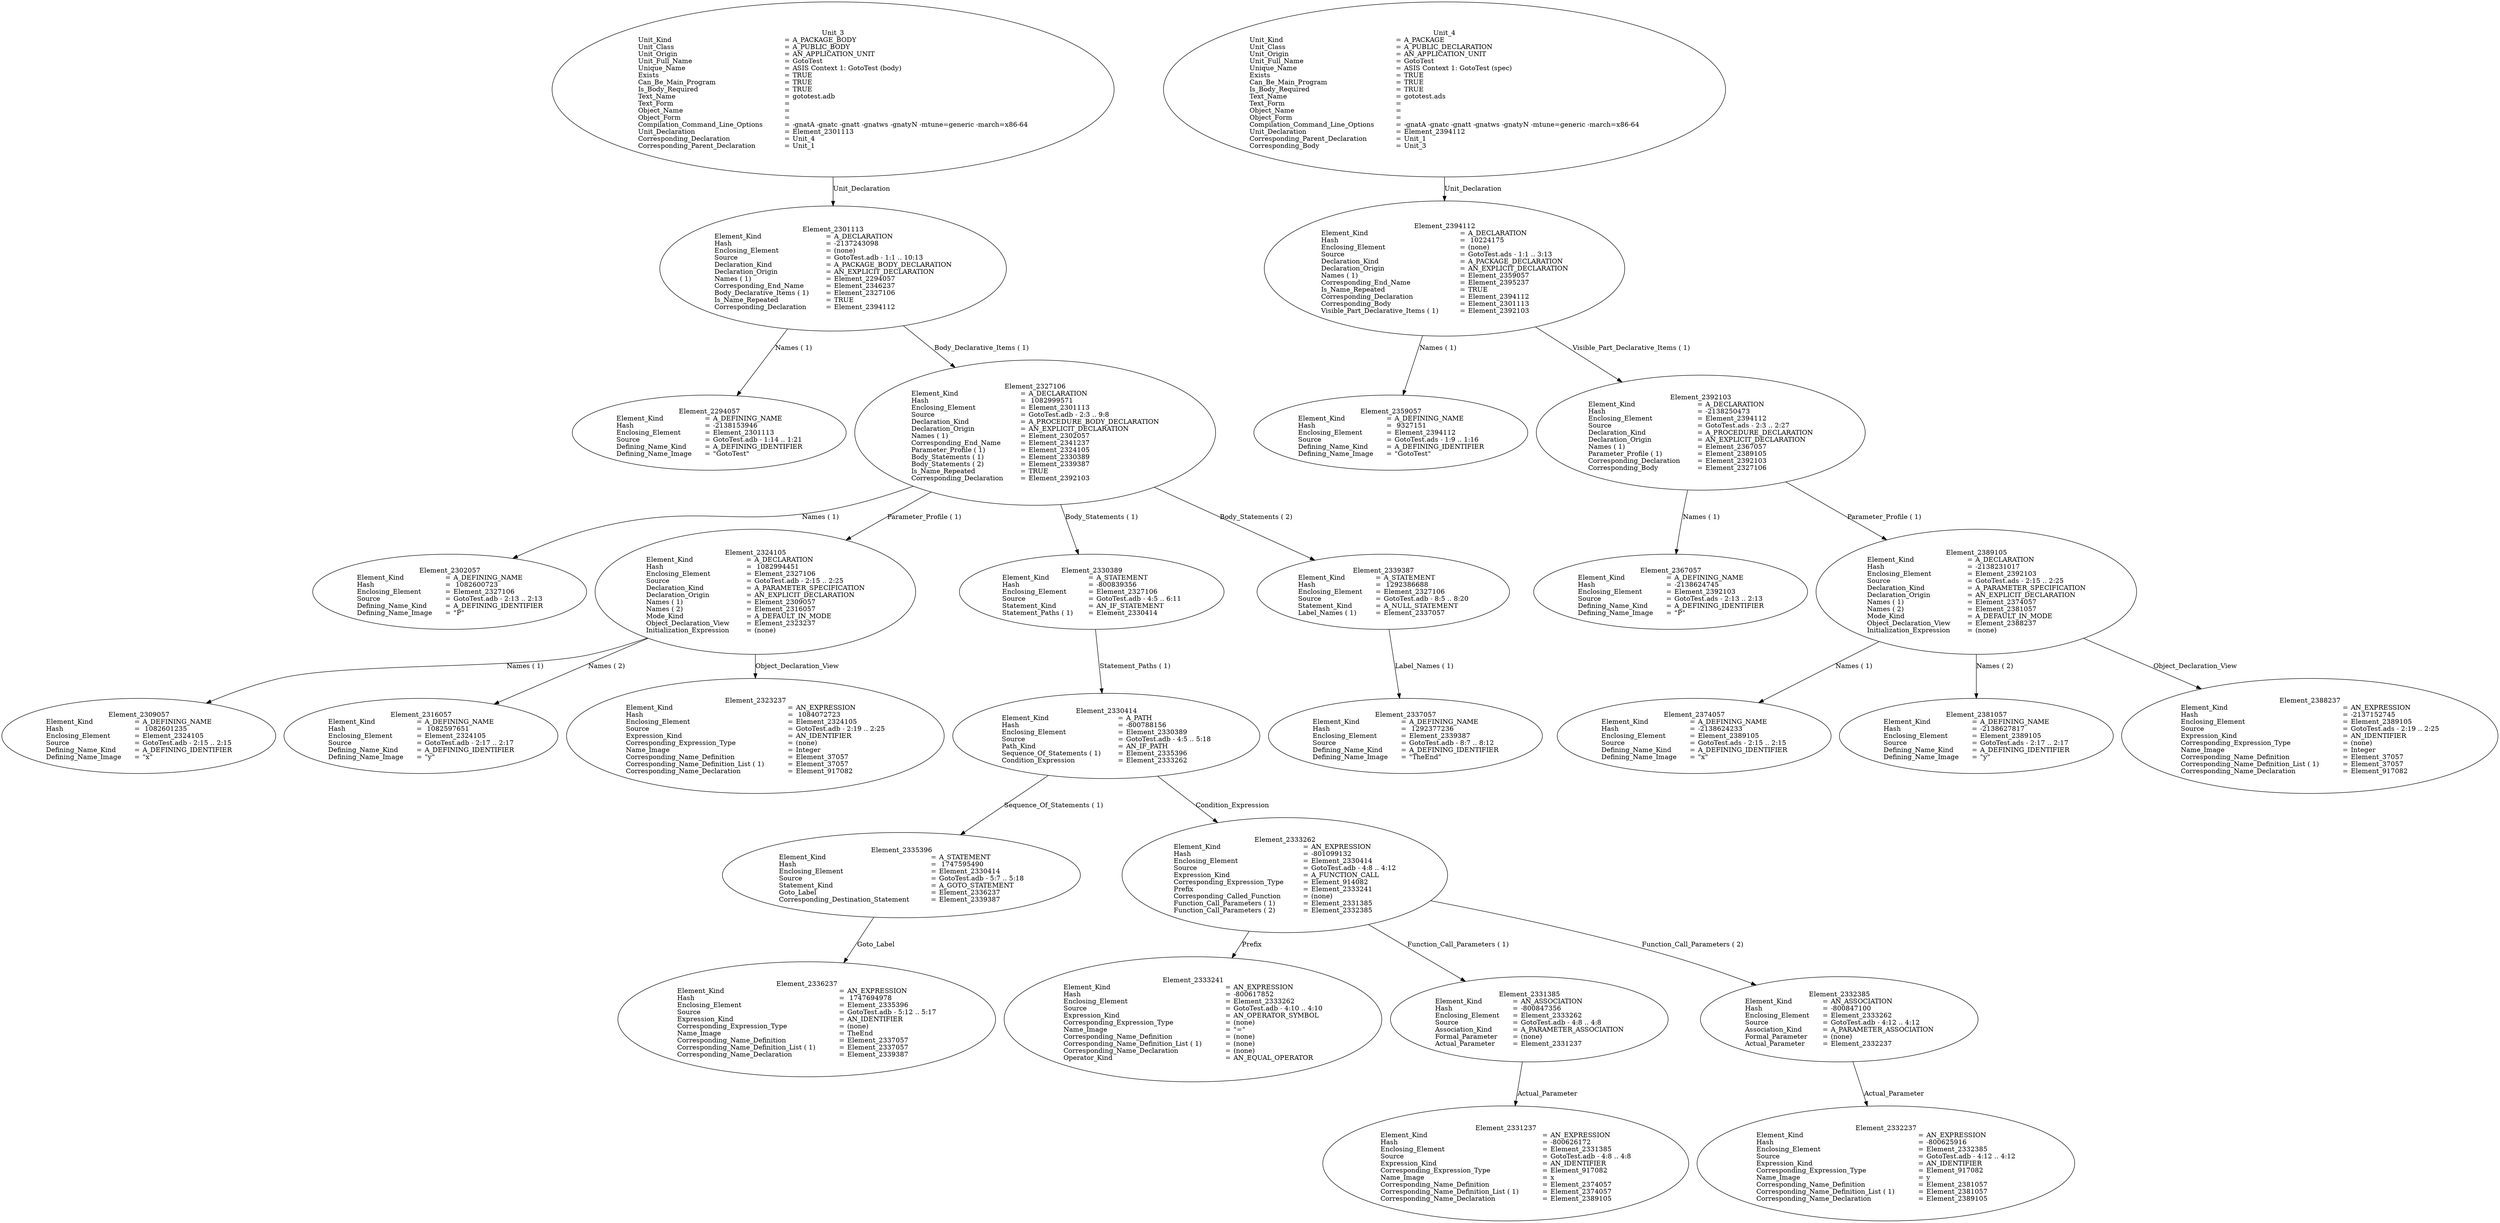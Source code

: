 digraph "gototest.adt" {
  Unit_3 -> Element_2301113
      [ label=Unit_Declaration ];
  Unit_3
      [ label=<<TABLE BORDER="0" CELLBORDER="0" CELLSPACING="0" CELLPADDING="0"> 
          <TR><TD COLSPAN="3">Unit_3</TD></TR>
          <TR><TD ALIGN="LEFT">Unit_Kind   </TD><TD> = </TD><TD ALIGN="LEFT">A_PACKAGE_BODY</TD></TR>
          <TR><TD ALIGN="LEFT">Unit_Class   </TD><TD> = </TD><TD ALIGN="LEFT">A_PUBLIC_BODY</TD></TR>
          <TR><TD ALIGN="LEFT">Unit_Origin   </TD><TD> = </TD><TD ALIGN="LEFT">AN_APPLICATION_UNIT</TD></TR>
          <TR><TD ALIGN="LEFT">Unit_Full_Name    </TD><TD> = </TD><TD ALIGN="LEFT">GotoTest</TD></TR>
          <TR><TD ALIGN="LEFT">Unique_Name   </TD><TD> = </TD><TD ALIGN="LEFT">ASIS Context 1: GotoTest (body)</TD></TR>
          <TR><TD ALIGN="LEFT">Exists  </TD><TD> = </TD><TD ALIGN="LEFT">TRUE</TD></TR>
          <TR><TD ALIGN="LEFT">Can_Be_Main_Program     </TD><TD> = </TD><TD ALIGN="LEFT">TRUE</TD></TR>
          <TR><TD ALIGN="LEFT">Is_Body_Required     </TD><TD> = </TD><TD ALIGN="LEFT">TRUE</TD></TR>
          <TR><TD ALIGN="LEFT">Text_Name   </TD><TD> = </TD><TD ALIGN="LEFT">gototest.adb</TD></TR>
          <TR><TD ALIGN="LEFT">Text_Form   </TD><TD> = </TD><TD ALIGN="LEFT"></TD></TR>
          <TR><TD ALIGN="LEFT">Object_Name   </TD><TD> = </TD><TD ALIGN="LEFT"></TD></TR>
          <TR><TD ALIGN="LEFT">Object_Form   </TD><TD> = </TD><TD ALIGN="LEFT"></TD></TR>
          <TR><TD ALIGN="LEFT">Compilation_Command_Line_Options         </TD><TD> = </TD><TD ALIGN="LEFT">-gnatA -gnatc -gnatt -gnatws -gnatyN -mtune=generic -march=x86-64</TD></TR>
          <TR><TD ALIGN="LEFT">Unit_Declaration     </TD><TD> = </TD><TD ALIGN="LEFT">Element_2301113</TD></TR>
          <TR><TD ALIGN="LEFT">Corresponding_Declaration       </TD><TD> = </TD><TD ALIGN="LEFT">Unit_4</TD></TR>
          <TR><TD ALIGN="LEFT">Corresponding_Parent_Declaration         </TD><TD> = </TD><TD ALIGN="LEFT">Unit_1</TD></TR>
          </TABLE>> ];
  Element_2301113 -> Element_2294057
      [ label="Names ( 1)" ];
  Element_2301113 -> Element_2327106
      [ label="Body_Declarative_Items ( 1)" ];
  Element_2301113
      [ label=<<TABLE BORDER="0" CELLBORDER="0" CELLSPACING="0" CELLPADDING="0"> 
          <TR><TD COLSPAN="3">Element_2301113</TD></TR>
          <TR><TD ALIGN="LEFT">Element_Kind    </TD><TD> = </TD><TD ALIGN="LEFT">A_DECLARATION</TD></TR>
          <TR><TD ALIGN="LEFT">Hash  </TD><TD> = </TD><TD ALIGN="LEFT">-2137243098</TD></TR>
          <TR><TD ALIGN="LEFT">Enclosing_Element     </TD><TD> = </TD><TD ALIGN="LEFT">(none)</TD></TR>
          <TR><TD ALIGN="LEFT">Source  </TD><TD> = </TD><TD ALIGN="LEFT">GotoTest.adb - 1:1 .. 10:13</TD></TR>
          <TR><TD ALIGN="LEFT">Declaration_Kind     </TD><TD> = </TD><TD ALIGN="LEFT">A_PACKAGE_BODY_DECLARATION</TD></TR>
          <TR><TD ALIGN="LEFT">Declaration_Origin     </TD><TD> = </TD><TD ALIGN="LEFT">AN_EXPLICIT_DECLARATION</TD></TR>
          <TR><TD ALIGN="LEFT">Names ( 1)   </TD><TD> = </TD><TD ALIGN="LEFT">Element_2294057</TD></TR>
          <TR><TD ALIGN="LEFT">Corresponding_End_Name      </TD><TD> = </TD><TD ALIGN="LEFT">Element_2346237</TD></TR>
          <TR><TD ALIGN="LEFT">Body_Declarative_Items ( 1)       </TD><TD> = </TD><TD ALIGN="LEFT">Element_2327106</TD></TR>
          <TR><TD ALIGN="LEFT">Is_Name_Repeated     </TD><TD> = </TD><TD ALIGN="LEFT">TRUE</TD></TR>
          <TR><TD ALIGN="LEFT">Corresponding_Declaration       </TD><TD> = </TD><TD ALIGN="LEFT">Element_2394112</TD></TR>
          </TABLE>> ];
  Element_2294057
      [ label=<<TABLE BORDER="0" CELLBORDER="0" CELLSPACING="0" CELLPADDING="0"> 
          <TR><TD COLSPAN="3">Element_2294057</TD></TR>
          <TR><TD ALIGN="LEFT">Element_Kind    </TD><TD> = </TD><TD ALIGN="LEFT">A_DEFINING_NAME</TD></TR>
          <TR><TD ALIGN="LEFT">Hash  </TD><TD> = </TD><TD ALIGN="LEFT">-2138153946</TD></TR>
          <TR><TD ALIGN="LEFT">Enclosing_Element     </TD><TD> = </TD><TD ALIGN="LEFT">Element_2301113</TD></TR>
          <TR><TD ALIGN="LEFT">Source  </TD><TD> = </TD><TD ALIGN="LEFT">GotoTest.adb - 1:14 .. 1:21</TD></TR>
          <TR><TD ALIGN="LEFT">Defining_Name_Kind     </TD><TD> = </TD><TD ALIGN="LEFT">A_DEFINING_IDENTIFIER</TD></TR>
          <TR><TD ALIGN="LEFT">Defining_Name_Image     </TD><TD> = </TD><TD ALIGN="LEFT">"GotoTest"</TD></TR>
          </TABLE>> ];
  Element_2327106 -> Element_2302057
      [ label="Names ( 1)" ];
  Element_2327106 -> Element_2324105
      [ label="Parameter_Profile ( 1)" ];
  Element_2327106 -> Element_2330389
      [ label="Body_Statements ( 1)" ];
  Element_2327106 -> Element_2339387
      [ label="Body_Statements ( 2)" ];
  Element_2327106
      [ label=<<TABLE BORDER="0" CELLBORDER="0" CELLSPACING="0" CELLPADDING="0"> 
          <TR><TD COLSPAN="3">Element_2327106</TD></TR>
          <TR><TD ALIGN="LEFT">Element_Kind    </TD><TD> = </TD><TD ALIGN="LEFT">A_DECLARATION</TD></TR>
          <TR><TD ALIGN="LEFT">Hash  </TD><TD> = </TD><TD ALIGN="LEFT"> 1082999571</TD></TR>
          <TR><TD ALIGN="LEFT">Enclosing_Element     </TD><TD> = </TD><TD ALIGN="LEFT">Element_2301113</TD></TR>
          <TR><TD ALIGN="LEFT">Source  </TD><TD> = </TD><TD ALIGN="LEFT">GotoTest.adb - 2:3 .. 9:8</TD></TR>
          <TR><TD ALIGN="LEFT">Declaration_Kind     </TD><TD> = </TD><TD ALIGN="LEFT">A_PROCEDURE_BODY_DECLARATION</TD></TR>
          <TR><TD ALIGN="LEFT">Declaration_Origin     </TD><TD> = </TD><TD ALIGN="LEFT">AN_EXPLICIT_DECLARATION</TD></TR>
          <TR><TD ALIGN="LEFT">Names ( 1)   </TD><TD> = </TD><TD ALIGN="LEFT">Element_2302057</TD></TR>
          <TR><TD ALIGN="LEFT">Corresponding_End_Name      </TD><TD> = </TD><TD ALIGN="LEFT">Element_2341237</TD></TR>
          <TR><TD ALIGN="LEFT">Parameter_Profile ( 1)      </TD><TD> = </TD><TD ALIGN="LEFT">Element_2324105</TD></TR>
          <TR><TD ALIGN="LEFT">Body_Statements ( 1)      </TD><TD> = </TD><TD ALIGN="LEFT">Element_2330389</TD></TR>
          <TR><TD ALIGN="LEFT">Body_Statements ( 2)      </TD><TD> = </TD><TD ALIGN="LEFT">Element_2339387</TD></TR>
          <TR><TD ALIGN="LEFT">Is_Name_Repeated     </TD><TD> = </TD><TD ALIGN="LEFT">TRUE</TD></TR>
          <TR><TD ALIGN="LEFT">Corresponding_Declaration       </TD><TD> = </TD><TD ALIGN="LEFT">Element_2392103</TD></TR>
          </TABLE>> ];
  Element_2302057
      [ label=<<TABLE BORDER="0" CELLBORDER="0" CELLSPACING="0" CELLPADDING="0"> 
          <TR><TD COLSPAN="3">Element_2302057</TD></TR>
          <TR><TD ALIGN="LEFT">Element_Kind    </TD><TD> = </TD><TD ALIGN="LEFT">A_DEFINING_NAME</TD></TR>
          <TR><TD ALIGN="LEFT">Hash  </TD><TD> = </TD><TD ALIGN="LEFT"> 1082600723</TD></TR>
          <TR><TD ALIGN="LEFT">Enclosing_Element     </TD><TD> = </TD><TD ALIGN="LEFT">Element_2327106</TD></TR>
          <TR><TD ALIGN="LEFT">Source  </TD><TD> = </TD><TD ALIGN="LEFT">GotoTest.adb - 2:13 .. 2:13</TD></TR>
          <TR><TD ALIGN="LEFT">Defining_Name_Kind     </TD><TD> = </TD><TD ALIGN="LEFT">A_DEFINING_IDENTIFIER</TD></TR>
          <TR><TD ALIGN="LEFT">Defining_Name_Image     </TD><TD> = </TD><TD ALIGN="LEFT">"P"</TD></TR>
          </TABLE>> ];
  Element_2324105 -> Element_2309057
      [ label="Names ( 1)" ];
  Element_2324105 -> Element_2316057
      [ label="Names ( 2)" ];
  Element_2324105 -> Element_2323237
      [ label=Object_Declaration_View ];
  Element_2324105
      [ label=<<TABLE BORDER="0" CELLBORDER="0" CELLSPACING="0" CELLPADDING="0"> 
          <TR><TD COLSPAN="3">Element_2324105</TD></TR>
          <TR><TD ALIGN="LEFT">Element_Kind    </TD><TD> = </TD><TD ALIGN="LEFT">A_DECLARATION</TD></TR>
          <TR><TD ALIGN="LEFT">Hash  </TD><TD> = </TD><TD ALIGN="LEFT"> 1082994451</TD></TR>
          <TR><TD ALIGN="LEFT">Enclosing_Element     </TD><TD> = </TD><TD ALIGN="LEFT">Element_2327106</TD></TR>
          <TR><TD ALIGN="LEFT">Source  </TD><TD> = </TD><TD ALIGN="LEFT">GotoTest.adb - 2:15 .. 2:25</TD></TR>
          <TR><TD ALIGN="LEFT">Declaration_Kind     </TD><TD> = </TD><TD ALIGN="LEFT">A_PARAMETER_SPECIFICATION</TD></TR>
          <TR><TD ALIGN="LEFT">Declaration_Origin     </TD><TD> = </TD><TD ALIGN="LEFT">AN_EXPLICIT_DECLARATION</TD></TR>
          <TR><TD ALIGN="LEFT">Names ( 1)   </TD><TD> = </TD><TD ALIGN="LEFT">Element_2309057</TD></TR>
          <TR><TD ALIGN="LEFT">Names ( 2)   </TD><TD> = </TD><TD ALIGN="LEFT">Element_2316057</TD></TR>
          <TR><TD ALIGN="LEFT">Mode_Kind   </TD><TD> = </TD><TD ALIGN="LEFT">A_DEFAULT_IN_MODE</TD></TR>
          <TR><TD ALIGN="LEFT">Object_Declaration_View      </TD><TD> = </TD><TD ALIGN="LEFT">Element_2323237</TD></TR>
          <TR><TD ALIGN="LEFT">Initialization_Expression       </TD><TD> = </TD><TD ALIGN="LEFT">(none)</TD></TR>
          </TABLE>> ];
  Element_2309057
      [ label=<<TABLE BORDER="0" CELLBORDER="0" CELLSPACING="0" CELLPADDING="0"> 
          <TR><TD COLSPAN="3">Element_2309057</TD></TR>
          <TR><TD ALIGN="LEFT">Element_Kind    </TD><TD> = </TD><TD ALIGN="LEFT">A_DEFINING_NAME</TD></TR>
          <TR><TD ALIGN="LEFT">Hash  </TD><TD> = </TD><TD ALIGN="LEFT"> 1082601235</TD></TR>
          <TR><TD ALIGN="LEFT">Enclosing_Element     </TD><TD> = </TD><TD ALIGN="LEFT">Element_2324105</TD></TR>
          <TR><TD ALIGN="LEFT">Source  </TD><TD> = </TD><TD ALIGN="LEFT">GotoTest.adb - 2:15 .. 2:15</TD></TR>
          <TR><TD ALIGN="LEFT">Defining_Name_Kind     </TD><TD> = </TD><TD ALIGN="LEFT">A_DEFINING_IDENTIFIER</TD></TR>
          <TR><TD ALIGN="LEFT">Defining_Name_Image     </TD><TD> = </TD><TD ALIGN="LEFT">"x"</TD></TR>
          </TABLE>> ];
  Element_2316057
      [ label=<<TABLE BORDER="0" CELLBORDER="0" CELLSPACING="0" CELLPADDING="0"> 
          <TR><TD COLSPAN="3">Element_2316057</TD></TR>
          <TR><TD ALIGN="LEFT">Element_Kind    </TD><TD> = </TD><TD ALIGN="LEFT">A_DEFINING_NAME</TD></TR>
          <TR><TD ALIGN="LEFT">Hash  </TD><TD> = </TD><TD ALIGN="LEFT"> 1082597651</TD></TR>
          <TR><TD ALIGN="LEFT">Enclosing_Element     </TD><TD> = </TD><TD ALIGN="LEFT">Element_2324105</TD></TR>
          <TR><TD ALIGN="LEFT">Source  </TD><TD> = </TD><TD ALIGN="LEFT">GotoTest.adb - 2:17 .. 2:17</TD></TR>
          <TR><TD ALIGN="LEFT">Defining_Name_Kind     </TD><TD> = </TD><TD ALIGN="LEFT">A_DEFINING_IDENTIFIER</TD></TR>
          <TR><TD ALIGN="LEFT">Defining_Name_Image     </TD><TD> = </TD><TD ALIGN="LEFT">"y"</TD></TR>
          </TABLE>> ];
  Element_2323237
      [ label=<<TABLE BORDER="0" CELLBORDER="0" CELLSPACING="0" CELLPADDING="0"> 
          <TR><TD COLSPAN="3">Element_2323237</TD></TR>
          <TR><TD ALIGN="LEFT">Element_Kind    </TD><TD> = </TD><TD ALIGN="LEFT">AN_EXPRESSION</TD></TR>
          <TR><TD ALIGN="LEFT">Hash  </TD><TD> = </TD><TD ALIGN="LEFT"> 1084072723</TD></TR>
          <TR><TD ALIGN="LEFT">Enclosing_Element     </TD><TD> = </TD><TD ALIGN="LEFT">Element_2324105</TD></TR>
          <TR><TD ALIGN="LEFT">Source  </TD><TD> = </TD><TD ALIGN="LEFT">GotoTest.adb - 2:19 .. 2:25</TD></TR>
          <TR><TD ALIGN="LEFT">Expression_Kind    </TD><TD> = </TD><TD ALIGN="LEFT">AN_IDENTIFIER</TD></TR>
          <TR><TD ALIGN="LEFT">Corresponding_Expression_Type        </TD><TD> = </TD><TD ALIGN="LEFT">(none)</TD></TR>
          <TR><TD ALIGN="LEFT">Name_Image   </TD><TD> = </TD><TD ALIGN="LEFT">Integer</TD></TR>
          <TR><TD ALIGN="LEFT">Corresponding_Name_Definition        </TD><TD> = </TD><TD ALIGN="LEFT">Element_37057</TD></TR>
          <TR><TD ALIGN="LEFT">Corresponding_Name_Definition_List ( 1)          </TD><TD> = </TD><TD ALIGN="LEFT">Element_37057</TD></TR>
          <TR><TD ALIGN="LEFT">Corresponding_Name_Declaration        </TD><TD> = </TD><TD ALIGN="LEFT">Element_917082</TD></TR>
          </TABLE>> ];
  Element_2330389 -> Element_2330414
      [ label="Statement_Paths ( 1)" ];
  Element_2330389
      [ label=<<TABLE BORDER="0" CELLBORDER="0" CELLSPACING="0" CELLPADDING="0"> 
          <TR><TD COLSPAN="3">Element_2330389</TD></TR>
          <TR><TD ALIGN="LEFT">Element_Kind    </TD><TD> = </TD><TD ALIGN="LEFT">A_STATEMENT</TD></TR>
          <TR><TD ALIGN="LEFT">Hash  </TD><TD> = </TD><TD ALIGN="LEFT">-800839356</TD></TR>
          <TR><TD ALIGN="LEFT">Enclosing_Element     </TD><TD> = </TD><TD ALIGN="LEFT">Element_2327106</TD></TR>
          <TR><TD ALIGN="LEFT">Source  </TD><TD> = </TD><TD ALIGN="LEFT">GotoTest.adb - 4:5 .. 6:11</TD></TR>
          <TR><TD ALIGN="LEFT">Statement_Kind    </TD><TD> = </TD><TD ALIGN="LEFT">AN_IF_STATEMENT</TD></TR>
          <TR><TD ALIGN="LEFT">Statement_Paths ( 1)      </TD><TD> = </TD><TD ALIGN="LEFT">Element_2330414</TD></TR>
          </TABLE>> ];
  Element_2330414 -> Element_2335396
      [ label="Sequence_Of_Statements ( 1)" ];
  Element_2330414 -> Element_2333262
      [ label=Condition_Expression ];
  Element_2330414
      [ label=<<TABLE BORDER="0" CELLBORDER="0" CELLSPACING="0" CELLPADDING="0"> 
          <TR><TD COLSPAN="3">Element_2330414</TD></TR>
          <TR><TD ALIGN="LEFT">Element_Kind    </TD><TD> = </TD><TD ALIGN="LEFT">A_PATH</TD></TR>
          <TR><TD ALIGN="LEFT">Hash  </TD><TD> = </TD><TD ALIGN="LEFT">-800788156</TD></TR>
          <TR><TD ALIGN="LEFT">Enclosing_Element     </TD><TD> = </TD><TD ALIGN="LEFT">Element_2330389</TD></TR>
          <TR><TD ALIGN="LEFT">Source  </TD><TD> = </TD><TD ALIGN="LEFT">GotoTest.adb - 4:5 .. 5:18</TD></TR>
          <TR><TD ALIGN="LEFT">Path_Kind   </TD><TD> = </TD><TD ALIGN="LEFT">AN_IF_PATH</TD></TR>
          <TR><TD ALIGN="LEFT">Sequence_Of_Statements ( 1)       </TD><TD> = </TD><TD ALIGN="LEFT">Element_2335396</TD></TR>
          <TR><TD ALIGN="LEFT">Condition_Expression      </TD><TD> = </TD><TD ALIGN="LEFT">Element_2333262</TD></TR>
          </TABLE>> ];
  Element_2333262 -> Element_2333241
      [ label=Prefix ];
  Element_2333262 -> Element_2331385
      [ label="Function_Call_Parameters ( 1)" ];
  Element_2333262 -> Element_2332385
      [ label="Function_Call_Parameters ( 2)" ];
  Element_2333262
      [ label=<<TABLE BORDER="0" CELLBORDER="0" CELLSPACING="0" CELLPADDING="0"> 
          <TR><TD COLSPAN="3">Element_2333262</TD></TR>
          <TR><TD ALIGN="LEFT">Element_Kind    </TD><TD> = </TD><TD ALIGN="LEFT">AN_EXPRESSION</TD></TR>
          <TR><TD ALIGN="LEFT">Hash  </TD><TD> = </TD><TD ALIGN="LEFT">-801099132</TD></TR>
          <TR><TD ALIGN="LEFT">Enclosing_Element     </TD><TD> = </TD><TD ALIGN="LEFT">Element_2330414</TD></TR>
          <TR><TD ALIGN="LEFT">Source  </TD><TD> = </TD><TD ALIGN="LEFT">GotoTest.adb - 4:8 .. 4:12</TD></TR>
          <TR><TD ALIGN="LEFT">Expression_Kind    </TD><TD> = </TD><TD ALIGN="LEFT">A_FUNCTION_CALL</TD></TR>
          <TR><TD ALIGN="LEFT">Corresponding_Expression_Type        </TD><TD> = </TD><TD ALIGN="LEFT">Element_914082</TD></TR>
          <TR><TD ALIGN="LEFT">Prefix  </TD><TD> = </TD><TD ALIGN="LEFT">Element_2333241</TD></TR>
          <TR><TD ALIGN="LEFT">Corresponding_Called_Function        </TD><TD> = </TD><TD ALIGN="LEFT">(none)</TD></TR>
          <TR><TD ALIGN="LEFT">Function_Call_Parameters ( 1)        </TD><TD> = </TD><TD ALIGN="LEFT">Element_2331385</TD></TR>
          <TR><TD ALIGN="LEFT">Function_Call_Parameters ( 2)        </TD><TD> = </TD><TD ALIGN="LEFT">Element_2332385</TD></TR>
          </TABLE>> ];
  Element_2331385 -> Element_2331237
      [ label=Actual_Parameter ];
  Element_2331385
      [ label=<<TABLE BORDER="0" CELLBORDER="0" CELLSPACING="0" CELLPADDING="0"> 
          <TR><TD COLSPAN="3">Element_2331385</TD></TR>
          <TR><TD ALIGN="LEFT">Element_Kind    </TD><TD> = </TD><TD ALIGN="LEFT">AN_ASSOCIATION</TD></TR>
          <TR><TD ALIGN="LEFT">Hash  </TD><TD> = </TD><TD ALIGN="LEFT">-800847356</TD></TR>
          <TR><TD ALIGN="LEFT">Enclosing_Element     </TD><TD> = </TD><TD ALIGN="LEFT">Element_2333262</TD></TR>
          <TR><TD ALIGN="LEFT">Source  </TD><TD> = </TD><TD ALIGN="LEFT">GotoTest.adb - 4:8 .. 4:8</TD></TR>
          <TR><TD ALIGN="LEFT">Association_Kind     </TD><TD> = </TD><TD ALIGN="LEFT">A_PARAMETER_ASSOCIATION</TD></TR>
          <TR><TD ALIGN="LEFT">Formal_Parameter     </TD><TD> = </TD><TD ALIGN="LEFT">(none)</TD></TR>
          <TR><TD ALIGN="LEFT">Actual_Parameter     </TD><TD> = </TD><TD ALIGN="LEFT">Element_2331237</TD></TR>
          </TABLE>> ];
  Element_2331237
      [ label=<<TABLE BORDER="0" CELLBORDER="0" CELLSPACING="0" CELLPADDING="0"> 
          <TR><TD COLSPAN="3">Element_2331237</TD></TR>
          <TR><TD ALIGN="LEFT">Element_Kind    </TD><TD> = </TD><TD ALIGN="LEFT">AN_EXPRESSION</TD></TR>
          <TR><TD ALIGN="LEFT">Hash  </TD><TD> = </TD><TD ALIGN="LEFT">-800626172</TD></TR>
          <TR><TD ALIGN="LEFT">Enclosing_Element     </TD><TD> = </TD><TD ALIGN="LEFT">Element_2331385</TD></TR>
          <TR><TD ALIGN="LEFT">Source  </TD><TD> = </TD><TD ALIGN="LEFT">GotoTest.adb - 4:8 .. 4:8</TD></TR>
          <TR><TD ALIGN="LEFT">Expression_Kind    </TD><TD> = </TD><TD ALIGN="LEFT">AN_IDENTIFIER</TD></TR>
          <TR><TD ALIGN="LEFT">Corresponding_Expression_Type        </TD><TD> = </TD><TD ALIGN="LEFT">Element_917082</TD></TR>
          <TR><TD ALIGN="LEFT">Name_Image   </TD><TD> = </TD><TD ALIGN="LEFT">x</TD></TR>
          <TR><TD ALIGN="LEFT">Corresponding_Name_Definition        </TD><TD> = </TD><TD ALIGN="LEFT">Element_2374057</TD></TR>
          <TR><TD ALIGN="LEFT">Corresponding_Name_Definition_List ( 1)          </TD><TD> = </TD><TD ALIGN="LEFT">Element_2374057</TD></TR>
          <TR><TD ALIGN="LEFT">Corresponding_Name_Declaration        </TD><TD> = </TD><TD ALIGN="LEFT">Element_2389105</TD></TR>
          </TABLE>> ];
  Element_2333241
      [ label=<<TABLE BORDER="0" CELLBORDER="0" CELLSPACING="0" CELLPADDING="0"> 
          <TR><TD COLSPAN="3">Element_2333241</TD></TR>
          <TR><TD ALIGN="LEFT">Element_Kind    </TD><TD> = </TD><TD ALIGN="LEFT">AN_EXPRESSION</TD></TR>
          <TR><TD ALIGN="LEFT">Hash  </TD><TD> = </TD><TD ALIGN="LEFT">-800617852</TD></TR>
          <TR><TD ALIGN="LEFT">Enclosing_Element     </TD><TD> = </TD><TD ALIGN="LEFT">Element_2333262</TD></TR>
          <TR><TD ALIGN="LEFT">Source  </TD><TD> = </TD><TD ALIGN="LEFT">GotoTest.adb - 4:10 .. 4:10</TD></TR>
          <TR><TD ALIGN="LEFT">Expression_Kind    </TD><TD> = </TD><TD ALIGN="LEFT">AN_OPERATOR_SYMBOL</TD></TR>
          <TR><TD ALIGN="LEFT">Corresponding_Expression_Type        </TD><TD> = </TD><TD ALIGN="LEFT">(none)</TD></TR>
          <TR><TD ALIGN="LEFT">Name_Image   </TD><TD> = </TD><TD ALIGN="LEFT">"="</TD></TR>
          <TR><TD ALIGN="LEFT">Corresponding_Name_Definition        </TD><TD> = </TD><TD ALIGN="LEFT">(none)</TD></TR>
          <TR><TD ALIGN="LEFT">Corresponding_Name_Definition_List ( 1)          </TD><TD> = </TD><TD ALIGN="LEFT">(none)</TD></TR>
          <TR><TD ALIGN="LEFT">Corresponding_Name_Declaration        </TD><TD> = </TD><TD ALIGN="LEFT">(none)</TD></TR>
          <TR><TD ALIGN="LEFT">Operator_Kind    </TD><TD> = </TD><TD ALIGN="LEFT">AN_EQUAL_OPERATOR</TD></TR>
          </TABLE>> ];
  Element_2332385 -> Element_2332237
      [ label=Actual_Parameter ];
  Element_2332385
      [ label=<<TABLE BORDER="0" CELLBORDER="0" CELLSPACING="0" CELLPADDING="0"> 
          <TR><TD COLSPAN="3">Element_2332385</TD></TR>
          <TR><TD ALIGN="LEFT">Element_Kind    </TD><TD> = </TD><TD ALIGN="LEFT">AN_ASSOCIATION</TD></TR>
          <TR><TD ALIGN="LEFT">Hash  </TD><TD> = </TD><TD ALIGN="LEFT">-800847100</TD></TR>
          <TR><TD ALIGN="LEFT">Enclosing_Element     </TD><TD> = </TD><TD ALIGN="LEFT">Element_2333262</TD></TR>
          <TR><TD ALIGN="LEFT">Source  </TD><TD> = </TD><TD ALIGN="LEFT">GotoTest.adb - 4:12 .. 4:12</TD></TR>
          <TR><TD ALIGN="LEFT">Association_Kind     </TD><TD> = </TD><TD ALIGN="LEFT">A_PARAMETER_ASSOCIATION</TD></TR>
          <TR><TD ALIGN="LEFT">Formal_Parameter     </TD><TD> = </TD><TD ALIGN="LEFT">(none)</TD></TR>
          <TR><TD ALIGN="LEFT">Actual_Parameter     </TD><TD> = </TD><TD ALIGN="LEFT">Element_2332237</TD></TR>
          </TABLE>> ];
  Element_2332237
      [ label=<<TABLE BORDER="0" CELLBORDER="0" CELLSPACING="0" CELLPADDING="0"> 
          <TR><TD COLSPAN="3">Element_2332237</TD></TR>
          <TR><TD ALIGN="LEFT">Element_Kind    </TD><TD> = </TD><TD ALIGN="LEFT">AN_EXPRESSION</TD></TR>
          <TR><TD ALIGN="LEFT">Hash  </TD><TD> = </TD><TD ALIGN="LEFT">-800625916</TD></TR>
          <TR><TD ALIGN="LEFT">Enclosing_Element     </TD><TD> = </TD><TD ALIGN="LEFT">Element_2332385</TD></TR>
          <TR><TD ALIGN="LEFT">Source  </TD><TD> = </TD><TD ALIGN="LEFT">GotoTest.adb - 4:12 .. 4:12</TD></TR>
          <TR><TD ALIGN="LEFT">Expression_Kind    </TD><TD> = </TD><TD ALIGN="LEFT">AN_IDENTIFIER</TD></TR>
          <TR><TD ALIGN="LEFT">Corresponding_Expression_Type        </TD><TD> = </TD><TD ALIGN="LEFT">Element_917082</TD></TR>
          <TR><TD ALIGN="LEFT">Name_Image   </TD><TD> = </TD><TD ALIGN="LEFT">y</TD></TR>
          <TR><TD ALIGN="LEFT">Corresponding_Name_Definition        </TD><TD> = </TD><TD ALIGN="LEFT">Element_2381057</TD></TR>
          <TR><TD ALIGN="LEFT">Corresponding_Name_Definition_List ( 1)          </TD><TD> = </TD><TD ALIGN="LEFT">Element_2381057</TD></TR>
          <TR><TD ALIGN="LEFT">Corresponding_Name_Declaration        </TD><TD> = </TD><TD ALIGN="LEFT">Element_2389105</TD></TR>
          </TABLE>> ];
  Element_2335396 -> Element_2336237
      [ label=Goto_Label ];
  Element_2335396
      [ label=<<TABLE BORDER="0" CELLBORDER="0" CELLSPACING="0" CELLPADDING="0"> 
          <TR><TD COLSPAN="3">Element_2335396</TD></TR>
          <TR><TD ALIGN="LEFT">Element_Kind    </TD><TD> = </TD><TD ALIGN="LEFT">A_STATEMENT</TD></TR>
          <TR><TD ALIGN="LEFT">Hash  </TD><TD> = </TD><TD ALIGN="LEFT"> 1747595490</TD></TR>
          <TR><TD ALIGN="LEFT">Enclosing_Element     </TD><TD> = </TD><TD ALIGN="LEFT">Element_2330414</TD></TR>
          <TR><TD ALIGN="LEFT">Source  </TD><TD> = </TD><TD ALIGN="LEFT">GotoTest.adb - 5:7 .. 5:18</TD></TR>
          <TR><TD ALIGN="LEFT">Statement_Kind    </TD><TD> = </TD><TD ALIGN="LEFT">A_GOTO_STATEMENT</TD></TR>
          <TR><TD ALIGN="LEFT">Goto_Label   </TD><TD> = </TD><TD ALIGN="LEFT">Element_2336237</TD></TR>
          <TR><TD ALIGN="LEFT">Corresponding_Destination_Statement         </TD><TD> = </TD><TD ALIGN="LEFT">Element_2339387</TD></TR>
          </TABLE>> ];
  Element_2336237
      [ label=<<TABLE BORDER="0" CELLBORDER="0" CELLSPACING="0" CELLPADDING="0"> 
          <TR><TD COLSPAN="3">Element_2336237</TD></TR>
          <TR><TD ALIGN="LEFT">Element_Kind    </TD><TD> = </TD><TD ALIGN="LEFT">AN_EXPRESSION</TD></TR>
          <TR><TD ALIGN="LEFT">Hash  </TD><TD> = </TD><TD ALIGN="LEFT"> 1747694978</TD></TR>
          <TR><TD ALIGN="LEFT">Enclosing_Element     </TD><TD> = </TD><TD ALIGN="LEFT">Element_2335396</TD></TR>
          <TR><TD ALIGN="LEFT">Source  </TD><TD> = </TD><TD ALIGN="LEFT">GotoTest.adb - 5:12 .. 5:17</TD></TR>
          <TR><TD ALIGN="LEFT">Expression_Kind    </TD><TD> = </TD><TD ALIGN="LEFT">AN_IDENTIFIER</TD></TR>
          <TR><TD ALIGN="LEFT">Corresponding_Expression_Type        </TD><TD> = </TD><TD ALIGN="LEFT">(none)</TD></TR>
          <TR><TD ALIGN="LEFT">Name_Image   </TD><TD> = </TD><TD ALIGN="LEFT">TheEnd</TD></TR>
          <TR><TD ALIGN="LEFT">Corresponding_Name_Definition        </TD><TD> = </TD><TD ALIGN="LEFT">Element_2337057</TD></TR>
          <TR><TD ALIGN="LEFT">Corresponding_Name_Definition_List ( 1)          </TD><TD> = </TD><TD ALIGN="LEFT">Element_2337057</TD></TR>
          <TR><TD ALIGN="LEFT">Corresponding_Name_Declaration        </TD><TD> = </TD><TD ALIGN="LEFT">Element_2339387</TD></TR>
          </TABLE>> ];
  Element_2339387 -> Element_2337057
      [ label="Label_Names ( 1)" ];
  Element_2339387
      [ label=<<TABLE BORDER="0" CELLBORDER="0" CELLSPACING="0" CELLPADDING="0"> 
          <TR><TD COLSPAN="3">Element_2339387</TD></TR>
          <TR><TD ALIGN="LEFT">Element_Kind    </TD><TD> = </TD><TD ALIGN="LEFT">A_STATEMENT</TD></TR>
          <TR><TD ALIGN="LEFT">Hash  </TD><TD> = </TD><TD ALIGN="LEFT"> 1292386688</TD></TR>
          <TR><TD ALIGN="LEFT">Enclosing_Element     </TD><TD> = </TD><TD ALIGN="LEFT">Element_2327106</TD></TR>
          <TR><TD ALIGN="LEFT">Source  </TD><TD> = </TD><TD ALIGN="LEFT">GotoTest.adb - 8:5 .. 8:20</TD></TR>
          <TR><TD ALIGN="LEFT">Statement_Kind    </TD><TD> = </TD><TD ALIGN="LEFT">A_NULL_STATEMENT</TD></TR>
          <TR><TD ALIGN="LEFT">Label_Names ( 1)     </TD><TD> = </TD><TD ALIGN="LEFT">Element_2337057</TD></TR>
          </TABLE>> ];
  Element_2337057
      [ label=<<TABLE BORDER="0" CELLBORDER="0" CELLSPACING="0" CELLPADDING="0"> 
          <TR><TD COLSPAN="3">Element_2337057</TD></TR>
          <TR><TD ALIGN="LEFT">Element_Kind    </TD><TD> = </TD><TD ALIGN="LEFT">A_DEFINING_NAME</TD></TR>
          <TR><TD ALIGN="LEFT">Hash  </TD><TD> = </TD><TD ALIGN="LEFT"> 1292377236</TD></TR>
          <TR><TD ALIGN="LEFT">Enclosing_Element     </TD><TD> = </TD><TD ALIGN="LEFT">Element_2339387</TD></TR>
          <TR><TD ALIGN="LEFT">Source  </TD><TD> = </TD><TD ALIGN="LEFT">GotoTest.adb - 8:7 .. 8:12</TD></TR>
          <TR><TD ALIGN="LEFT">Defining_Name_Kind     </TD><TD> = </TD><TD ALIGN="LEFT">A_DEFINING_IDENTIFIER</TD></TR>
          <TR><TD ALIGN="LEFT">Defining_Name_Image     </TD><TD> = </TD><TD ALIGN="LEFT">"TheEnd"</TD></TR>
          </TABLE>> ];
  Unit_4 -> Element_2394112
      [ label=Unit_Declaration ];
  Unit_4
      [ label=<<TABLE BORDER="0" CELLBORDER="0" CELLSPACING="0" CELLPADDING="0"> 
          <TR><TD COLSPAN="3">Unit_4</TD></TR>
          <TR><TD ALIGN="LEFT">Unit_Kind   </TD><TD> = </TD><TD ALIGN="LEFT">A_PACKAGE</TD></TR>
          <TR><TD ALIGN="LEFT">Unit_Class   </TD><TD> = </TD><TD ALIGN="LEFT">A_PUBLIC_DECLARATION</TD></TR>
          <TR><TD ALIGN="LEFT">Unit_Origin   </TD><TD> = </TD><TD ALIGN="LEFT">AN_APPLICATION_UNIT</TD></TR>
          <TR><TD ALIGN="LEFT">Unit_Full_Name    </TD><TD> = </TD><TD ALIGN="LEFT">GotoTest</TD></TR>
          <TR><TD ALIGN="LEFT">Unique_Name   </TD><TD> = </TD><TD ALIGN="LEFT">ASIS Context 1: GotoTest (spec)</TD></TR>
          <TR><TD ALIGN="LEFT">Exists  </TD><TD> = </TD><TD ALIGN="LEFT">TRUE</TD></TR>
          <TR><TD ALIGN="LEFT">Can_Be_Main_Program     </TD><TD> = </TD><TD ALIGN="LEFT">TRUE</TD></TR>
          <TR><TD ALIGN="LEFT">Is_Body_Required     </TD><TD> = </TD><TD ALIGN="LEFT">TRUE</TD></TR>
          <TR><TD ALIGN="LEFT">Text_Name   </TD><TD> = </TD><TD ALIGN="LEFT">gototest.ads</TD></TR>
          <TR><TD ALIGN="LEFT">Text_Form   </TD><TD> = </TD><TD ALIGN="LEFT"></TD></TR>
          <TR><TD ALIGN="LEFT">Object_Name   </TD><TD> = </TD><TD ALIGN="LEFT"></TD></TR>
          <TR><TD ALIGN="LEFT">Object_Form   </TD><TD> = </TD><TD ALIGN="LEFT"></TD></TR>
          <TR><TD ALIGN="LEFT">Compilation_Command_Line_Options         </TD><TD> = </TD><TD ALIGN="LEFT">-gnatA -gnatc -gnatt -gnatws -gnatyN -mtune=generic -march=x86-64</TD></TR>
          <TR><TD ALIGN="LEFT">Unit_Declaration     </TD><TD> = </TD><TD ALIGN="LEFT">Element_2394112</TD></TR>
          <TR><TD ALIGN="LEFT">Corresponding_Parent_Declaration         </TD><TD> = </TD><TD ALIGN="LEFT">Unit_1</TD></TR>
          <TR><TD ALIGN="LEFT">Corresponding_Body     </TD><TD> = </TD><TD ALIGN="LEFT">Unit_3</TD></TR>
          </TABLE>> ];
  Element_2394112 -> Element_2359057
      [ label="Names ( 1)" ];
  Element_2394112 -> Element_2392103
      [ label="Visible_Part_Declarative_Items ( 1)" ];
  Element_2394112
      [ label=<<TABLE BORDER="0" CELLBORDER="0" CELLSPACING="0" CELLPADDING="0"> 
          <TR><TD COLSPAN="3">Element_2394112</TD></TR>
          <TR><TD ALIGN="LEFT">Element_Kind    </TD><TD> = </TD><TD ALIGN="LEFT">A_DECLARATION</TD></TR>
          <TR><TD ALIGN="LEFT">Hash  </TD><TD> = </TD><TD ALIGN="LEFT"> 10224175</TD></TR>
          <TR><TD ALIGN="LEFT">Enclosing_Element     </TD><TD> = </TD><TD ALIGN="LEFT">(none)</TD></TR>
          <TR><TD ALIGN="LEFT">Source  </TD><TD> = </TD><TD ALIGN="LEFT">GotoTest.ads - 1:1 .. 3:13</TD></TR>
          <TR><TD ALIGN="LEFT">Declaration_Kind     </TD><TD> = </TD><TD ALIGN="LEFT">A_PACKAGE_DECLARATION</TD></TR>
          <TR><TD ALIGN="LEFT">Declaration_Origin     </TD><TD> = </TD><TD ALIGN="LEFT">AN_EXPLICIT_DECLARATION</TD></TR>
          <TR><TD ALIGN="LEFT">Names ( 1)   </TD><TD> = </TD><TD ALIGN="LEFT">Element_2359057</TD></TR>
          <TR><TD ALIGN="LEFT">Corresponding_End_Name      </TD><TD> = </TD><TD ALIGN="LEFT">Element_2395237</TD></TR>
          <TR><TD ALIGN="LEFT">Is_Name_Repeated     </TD><TD> = </TD><TD ALIGN="LEFT">TRUE</TD></TR>
          <TR><TD ALIGN="LEFT">Corresponding_Declaration       </TD><TD> = </TD><TD ALIGN="LEFT">Element_2394112</TD></TR>
          <TR><TD ALIGN="LEFT">Corresponding_Body     </TD><TD> = </TD><TD ALIGN="LEFT">Element_2301113</TD></TR>
          <TR><TD ALIGN="LEFT">Visible_Part_Declarative_Items ( 1)         </TD><TD> = </TD><TD ALIGN="LEFT">Element_2392103</TD></TR>
          </TABLE>> ];
  Element_2359057
      [ label=<<TABLE BORDER="0" CELLBORDER="0" CELLSPACING="0" CELLPADDING="0"> 
          <TR><TD COLSPAN="3">Element_2359057</TD></TR>
          <TR><TD ALIGN="LEFT">Element_Kind    </TD><TD> = </TD><TD ALIGN="LEFT">A_DEFINING_NAME</TD></TR>
          <TR><TD ALIGN="LEFT">Hash  </TD><TD> = </TD><TD ALIGN="LEFT"> 9327151</TD></TR>
          <TR><TD ALIGN="LEFT">Enclosing_Element     </TD><TD> = </TD><TD ALIGN="LEFT">Element_2394112</TD></TR>
          <TR><TD ALIGN="LEFT">Source  </TD><TD> = </TD><TD ALIGN="LEFT">GotoTest.ads - 1:9 .. 1:16</TD></TR>
          <TR><TD ALIGN="LEFT">Defining_Name_Kind     </TD><TD> = </TD><TD ALIGN="LEFT">A_DEFINING_IDENTIFIER</TD></TR>
          <TR><TD ALIGN="LEFT">Defining_Name_Image     </TD><TD> = </TD><TD ALIGN="LEFT">"GotoTest"</TD></TR>
          </TABLE>> ];
  Element_2392103 -> Element_2367057
      [ label="Names ( 1)" ];
  Element_2392103 -> Element_2389105
      [ label="Parameter_Profile ( 1)" ];
  Element_2392103
      [ label=<<TABLE BORDER="0" CELLBORDER="0" CELLSPACING="0" CELLPADDING="0"> 
          <TR><TD COLSPAN="3">Element_2392103</TD></TR>
          <TR><TD ALIGN="LEFT">Element_Kind    </TD><TD> = </TD><TD ALIGN="LEFT">A_DECLARATION</TD></TR>
          <TR><TD ALIGN="LEFT">Hash  </TD><TD> = </TD><TD ALIGN="LEFT">-2138250473</TD></TR>
          <TR><TD ALIGN="LEFT">Enclosing_Element     </TD><TD> = </TD><TD ALIGN="LEFT">Element_2394112</TD></TR>
          <TR><TD ALIGN="LEFT">Source  </TD><TD> = </TD><TD ALIGN="LEFT">GotoTest.ads - 2:3 .. 2:27</TD></TR>
          <TR><TD ALIGN="LEFT">Declaration_Kind     </TD><TD> = </TD><TD ALIGN="LEFT">A_PROCEDURE_DECLARATION</TD></TR>
          <TR><TD ALIGN="LEFT">Declaration_Origin     </TD><TD> = </TD><TD ALIGN="LEFT">AN_EXPLICIT_DECLARATION</TD></TR>
          <TR><TD ALIGN="LEFT">Names ( 1)   </TD><TD> = </TD><TD ALIGN="LEFT">Element_2367057</TD></TR>
          <TR><TD ALIGN="LEFT">Parameter_Profile ( 1)      </TD><TD> = </TD><TD ALIGN="LEFT">Element_2389105</TD></TR>
          <TR><TD ALIGN="LEFT">Corresponding_Declaration       </TD><TD> = </TD><TD ALIGN="LEFT">Element_2392103</TD></TR>
          <TR><TD ALIGN="LEFT">Corresponding_Body     </TD><TD> = </TD><TD ALIGN="LEFT">Element_2327106</TD></TR>
          </TABLE>> ];
  Element_2367057
      [ label=<<TABLE BORDER="0" CELLBORDER="0" CELLSPACING="0" CELLPADDING="0"> 
          <TR><TD COLSPAN="3">Element_2367057</TD></TR>
          <TR><TD ALIGN="LEFT">Element_Kind    </TD><TD> = </TD><TD ALIGN="LEFT">A_DEFINING_NAME</TD></TR>
          <TR><TD ALIGN="LEFT">Hash  </TD><TD> = </TD><TD ALIGN="LEFT">-2138624745</TD></TR>
          <TR><TD ALIGN="LEFT">Enclosing_Element     </TD><TD> = </TD><TD ALIGN="LEFT">Element_2392103</TD></TR>
          <TR><TD ALIGN="LEFT">Source  </TD><TD> = </TD><TD ALIGN="LEFT">GotoTest.ads - 2:13 .. 2:13</TD></TR>
          <TR><TD ALIGN="LEFT">Defining_Name_Kind     </TD><TD> = </TD><TD ALIGN="LEFT">A_DEFINING_IDENTIFIER</TD></TR>
          <TR><TD ALIGN="LEFT">Defining_Name_Image     </TD><TD> = </TD><TD ALIGN="LEFT">"P"</TD></TR>
          </TABLE>> ];
  Element_2389105 -> Element_2374057
      [ label="Names ( 1)" ];
  Element_2389105 -> Element_2381057
      [ label="Names ( 2)" ];
  Element_2389105 -> Element_2388237
      [ label=Object_Declaration_View ];
  Element_2389105
      [ label=<<TABLE BORDER="0" CELLBORDER="0" CELLSPACING="0" CELLPADDING="0"> 
          <TR><TD COLSPAN="3">Element_2389105</TD></TR>
          <TR><TD ALIGN="LEFT">Element_Kind    </TD><TD> = </TD><TD ALIGN="LEFT">A_DECLARATION</TD></TR>
          <TR><TD ALIGN="LEFT">Hash  </TD><TD> = </TD><TD ALIGN="LEFT">-2138231017</TD></TR>
          <TR><TD ALIGN="LEFT">Enclosing_Element     </TD><TD> = </TD><TD ALIGN="LEFT">Element_2392103</TD></TR>
          <TR><TD ALIGN="LEFT">Source  </TD><TD> = </TD><TD ALIGN="LEFT">GotoTest.ads - 2:15 .. 2:25</TD></TR>
          <TR><TD ALIGN="LEFT">Declaration_Kind     </TD><TD> = </TD><TD ALIGN="LEFT">A_PARAMETER_SPECIFICATION</TD></TR>
          <TR><TD ALIGN="LEFT">Declaration_Origin     </TD><TD> = </TD><TD ALIGN="LEFT">AN_EXPLICIT_DECLARATION</TD></TR>
          <TR><TD ALIGN="LEFT">Names ( 1)   </TD><TD> = </TD><TD ALIGN="LEFT">Element_2374057</TD></TR>
          <TR><TD ALIGN="LEFT">Names ( 2)   </TD><TD> = </TD><TD ALIGN="LEFT">Element_2381057</TD></TR>
          <TR><TD ALIGN="LEFT">Mode_Kind   </TD><TD> = </TD><TD ALIGN="LEFT">A_DEFAULT_IN_MODE</TD></TR>
          <TR><TD ALIGN="LEFT">Object_Declaration_View      </TD><TD> = </TD><TD ALIGN="LEFT">Element_2388237</TD></TR>
          <TR><TD ALIGN="LEFT">Initialization_Expression       </TD><TD> = </TD><TD ALIGN="LEFT">(none)</TD></TR>
          </TABLE>> ];
  Element_2374057
      [ label=<<TABLE BORDER="0" CELLBORDER="0" CELLSPACING="0" CELLPADDING="0"> 
          <TR><TD COLSPAN="3">Element_2374057</TD></TR>
          <TR><TD ALIGN="LEFT">Element_Kind    </TD><TD> = </TD><TD ALIGN="LEFT">A_DEFINING_NAME</TD></TR>
          <TR><TD ALIGN="LEFT">Hash  </TD><TD> = </TD><TD ALIGN="LEFT">-2138624233</TD></TR>
          <TR><TD ALIGN="LEFT">Enclosing_Element     </TD><TD> = </TD><TD ALIGN="LEFT">Element_2389105</TD></TR>
          <TR><TD ALIGN="LEFT">Source  </TD><TD> = </TD><TD ALIGN="LEFT">GotoTest.ads - 2:15 .. 2:15</TD></TR>
          <TR><TD ALIGN="LEFT">Defining_Name_Kind     </TD><TD> = </TD><TD ALIGN="LEFT">A_DEFINING_IDENTIFIER</TD></TR>
          <TR><TD ALIGN="LEFT">Defining_Name_Image     </TD><TD> = </TD><TD ALIGN="LEFT">"x"</TD></TR>
          </TABLE>> ];
  Element_2381057
      [ label=<<TABLE BORDER="0" CELLBORDER="0" CELLSPACING="0" CELLPADDING="0"> 
          <TR><TD COLSPAN="3">Element_2381057</TD></TR>
          <TR><TD ALIGN="LEFT">Element_Kind    </TD><TD> = </TD><TD ALIGN="LEFT">A_DEFINING_NAME</TD></TR>
          <TR><TD ALIGN="LEFT">Hash  </TD><TD> = </TD><TD ALIGN="LEFT">-2138627817</TD></TR>
          <TR><TD ALIGN="LEFT">Enclosing_Element     </TD><TD> = </TD><TD ALIGN="LEFT">Element_2389105</TD></TR>
          <TR><TD ALIGN="LEFT">Source  </TD><TD> = </TD><TD ALIGN="LEFT">GotoTest.ads - 2:17 .. 2:17</TD></TR>
          <TR><TD ALIGN="LEFT">Defining_Name_Kind     </TD><TD> = </TD><TD ALIGN="LEFT">A_DEFINING_IDENTIFIER</TD></TR>
          <TR><TD ALIGN="LEFT">Defining_Name_Image     </TD><TD> = </TD><TD ALIGN="LEFT">"y"</TD></TR>
          </TABLE>> ];
  Element_2388237
      [ label=<<TABLE BORDER="0" CELLBORDER="0" CELLSPACING="0" CELLPADDING="0"> 
          <TR><TD COLSPAN="3">Element_2388237</TD></TR>
          <TR><TD ALIGN="LEFT">Element_Kind    </TD><TD> = </TD><TD ALIGN="LEFT">AN_EXPRESSION</TD></TR>
          <TR><TD ALIGN="LEFT">Hash  </TD><TD> = </TD><TD ALIGN="LEFT">-2137152745</TD></TR>
          <TR><TD ALIGN="LEFT">Enclosing_Element     </TD><TD> = </TD><TD ALIGN="LEFT">Element_2389105</TD></TR>
          <TR><TD ALIGN="LEFT">Source  </TD><TD> = </TD><TD ALIGN="LEFT">GotoTest.ads - 2:19 .. 2:25</TD></TR>
          <TR><TD ALIGN="LEFT">Expression_Kind    </TD><TD> = </TD><TD ALIGN="LEFT">AN_IDENTIFIER</TD></TR>
          <TR><TD ALIGN="LEFT">Corresponding_Expression_Type        </TD><TD> = </TD><TD ALIGN="LEFT">(none)</TD></TR>
          <TR><TD ALIGN="LEFT">Name_Image   </TD><TD> = </TD><TD ALIGN="LEFT">Integer</TD></TR>
          <TR><TD ALIGN="LEFT">Corresponding_Name_Definition        </TD><TD> = </TD><TD ALIGN="LEFT">Element_37057</TD></TR>
          <TR><TD ALIGN="LEFT">Corresponding_Name_Definition_List ( 1)          </TD><TD> = </TD><TD ALIGN="LEFT">Element_37057</TD></TR>
          <TR><TD ALIGN="LEFT">Corresponding_Name_Declaration        </TD><TD> = </TD><TD ALIGN="LEFT">Element_917082</TD></TR>
          </TABLE>> ]
}
